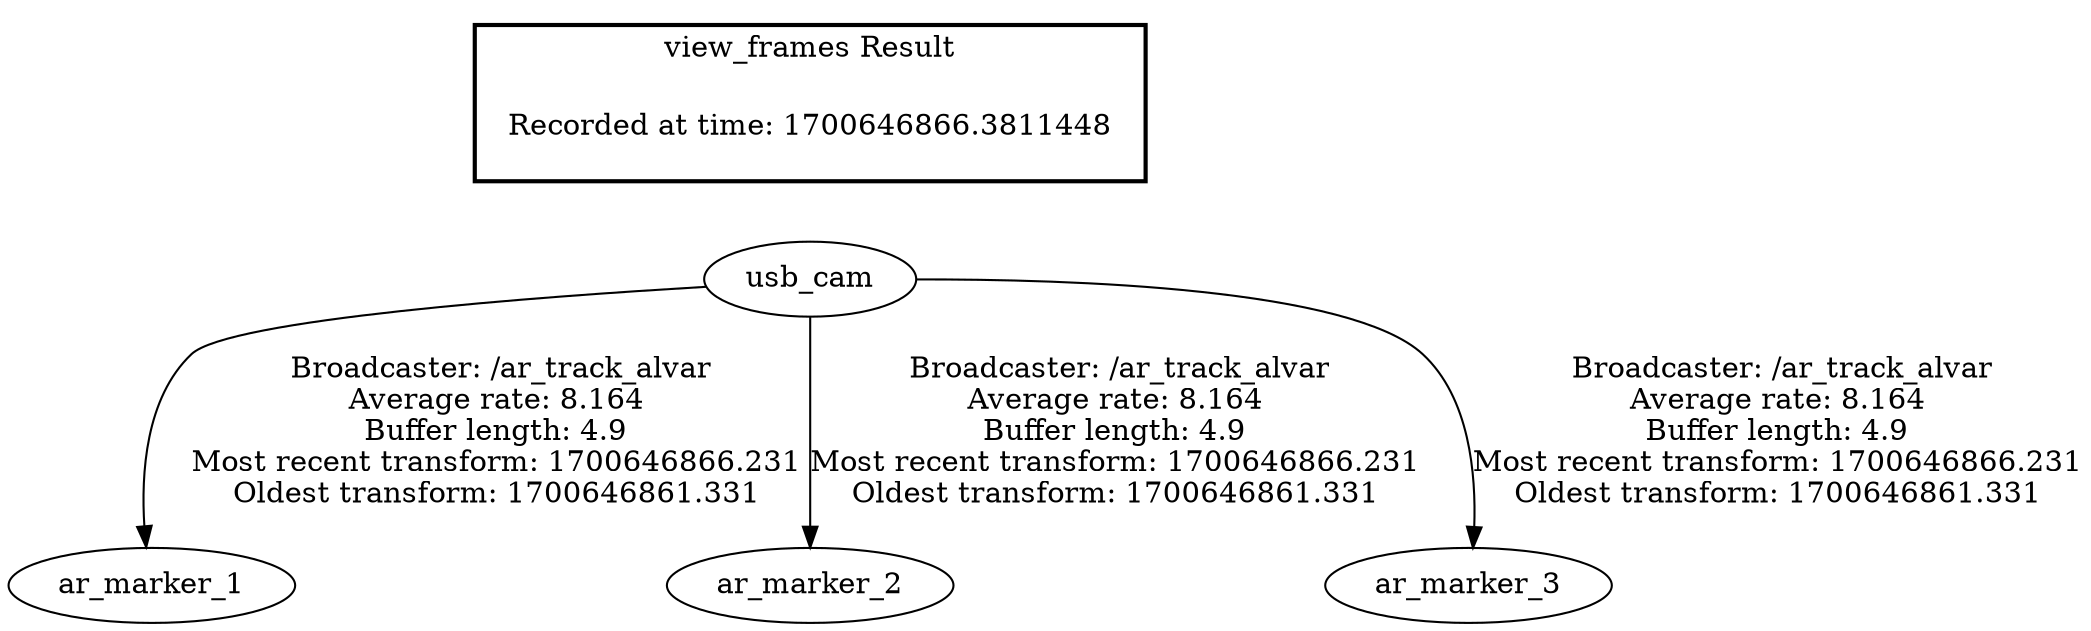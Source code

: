 digraph G {
"usb_cam" -> "ar_marker_1"[label=" Broadcaster: /ar_track_alvar\nAverage rate: 8.164\nBuffer length: 4.9\nMost recent transform: 1700646866.231\nOldest transform: 1700646861.331\n"];
"usb_cam" -> "ar_marker_2"[label=" Broadcaster: /ar_track_alvar\nAverage rate: 8.164\nBuffer length: 4.9\nMost recent transform: 1700646866.231\nOldest transform: 1700646861.331\n"];
"usb_cam" -> "ar_marker_3"[label=" Broadcaster: /ar_track_alvar\nAverage rate: 8.164\nBuffer length: 4.9\nMost recent transform: 1700646866.231\nOldest transform: 1700646861.331\n"];
edge [style=invis];
 subgraph cluster_legend { style=bold; color=black; label ="view_frames Result";
"Recorded at time: 1700646866.3811448"[ shape=plaintext ] ;
}->"usb_cam";
}